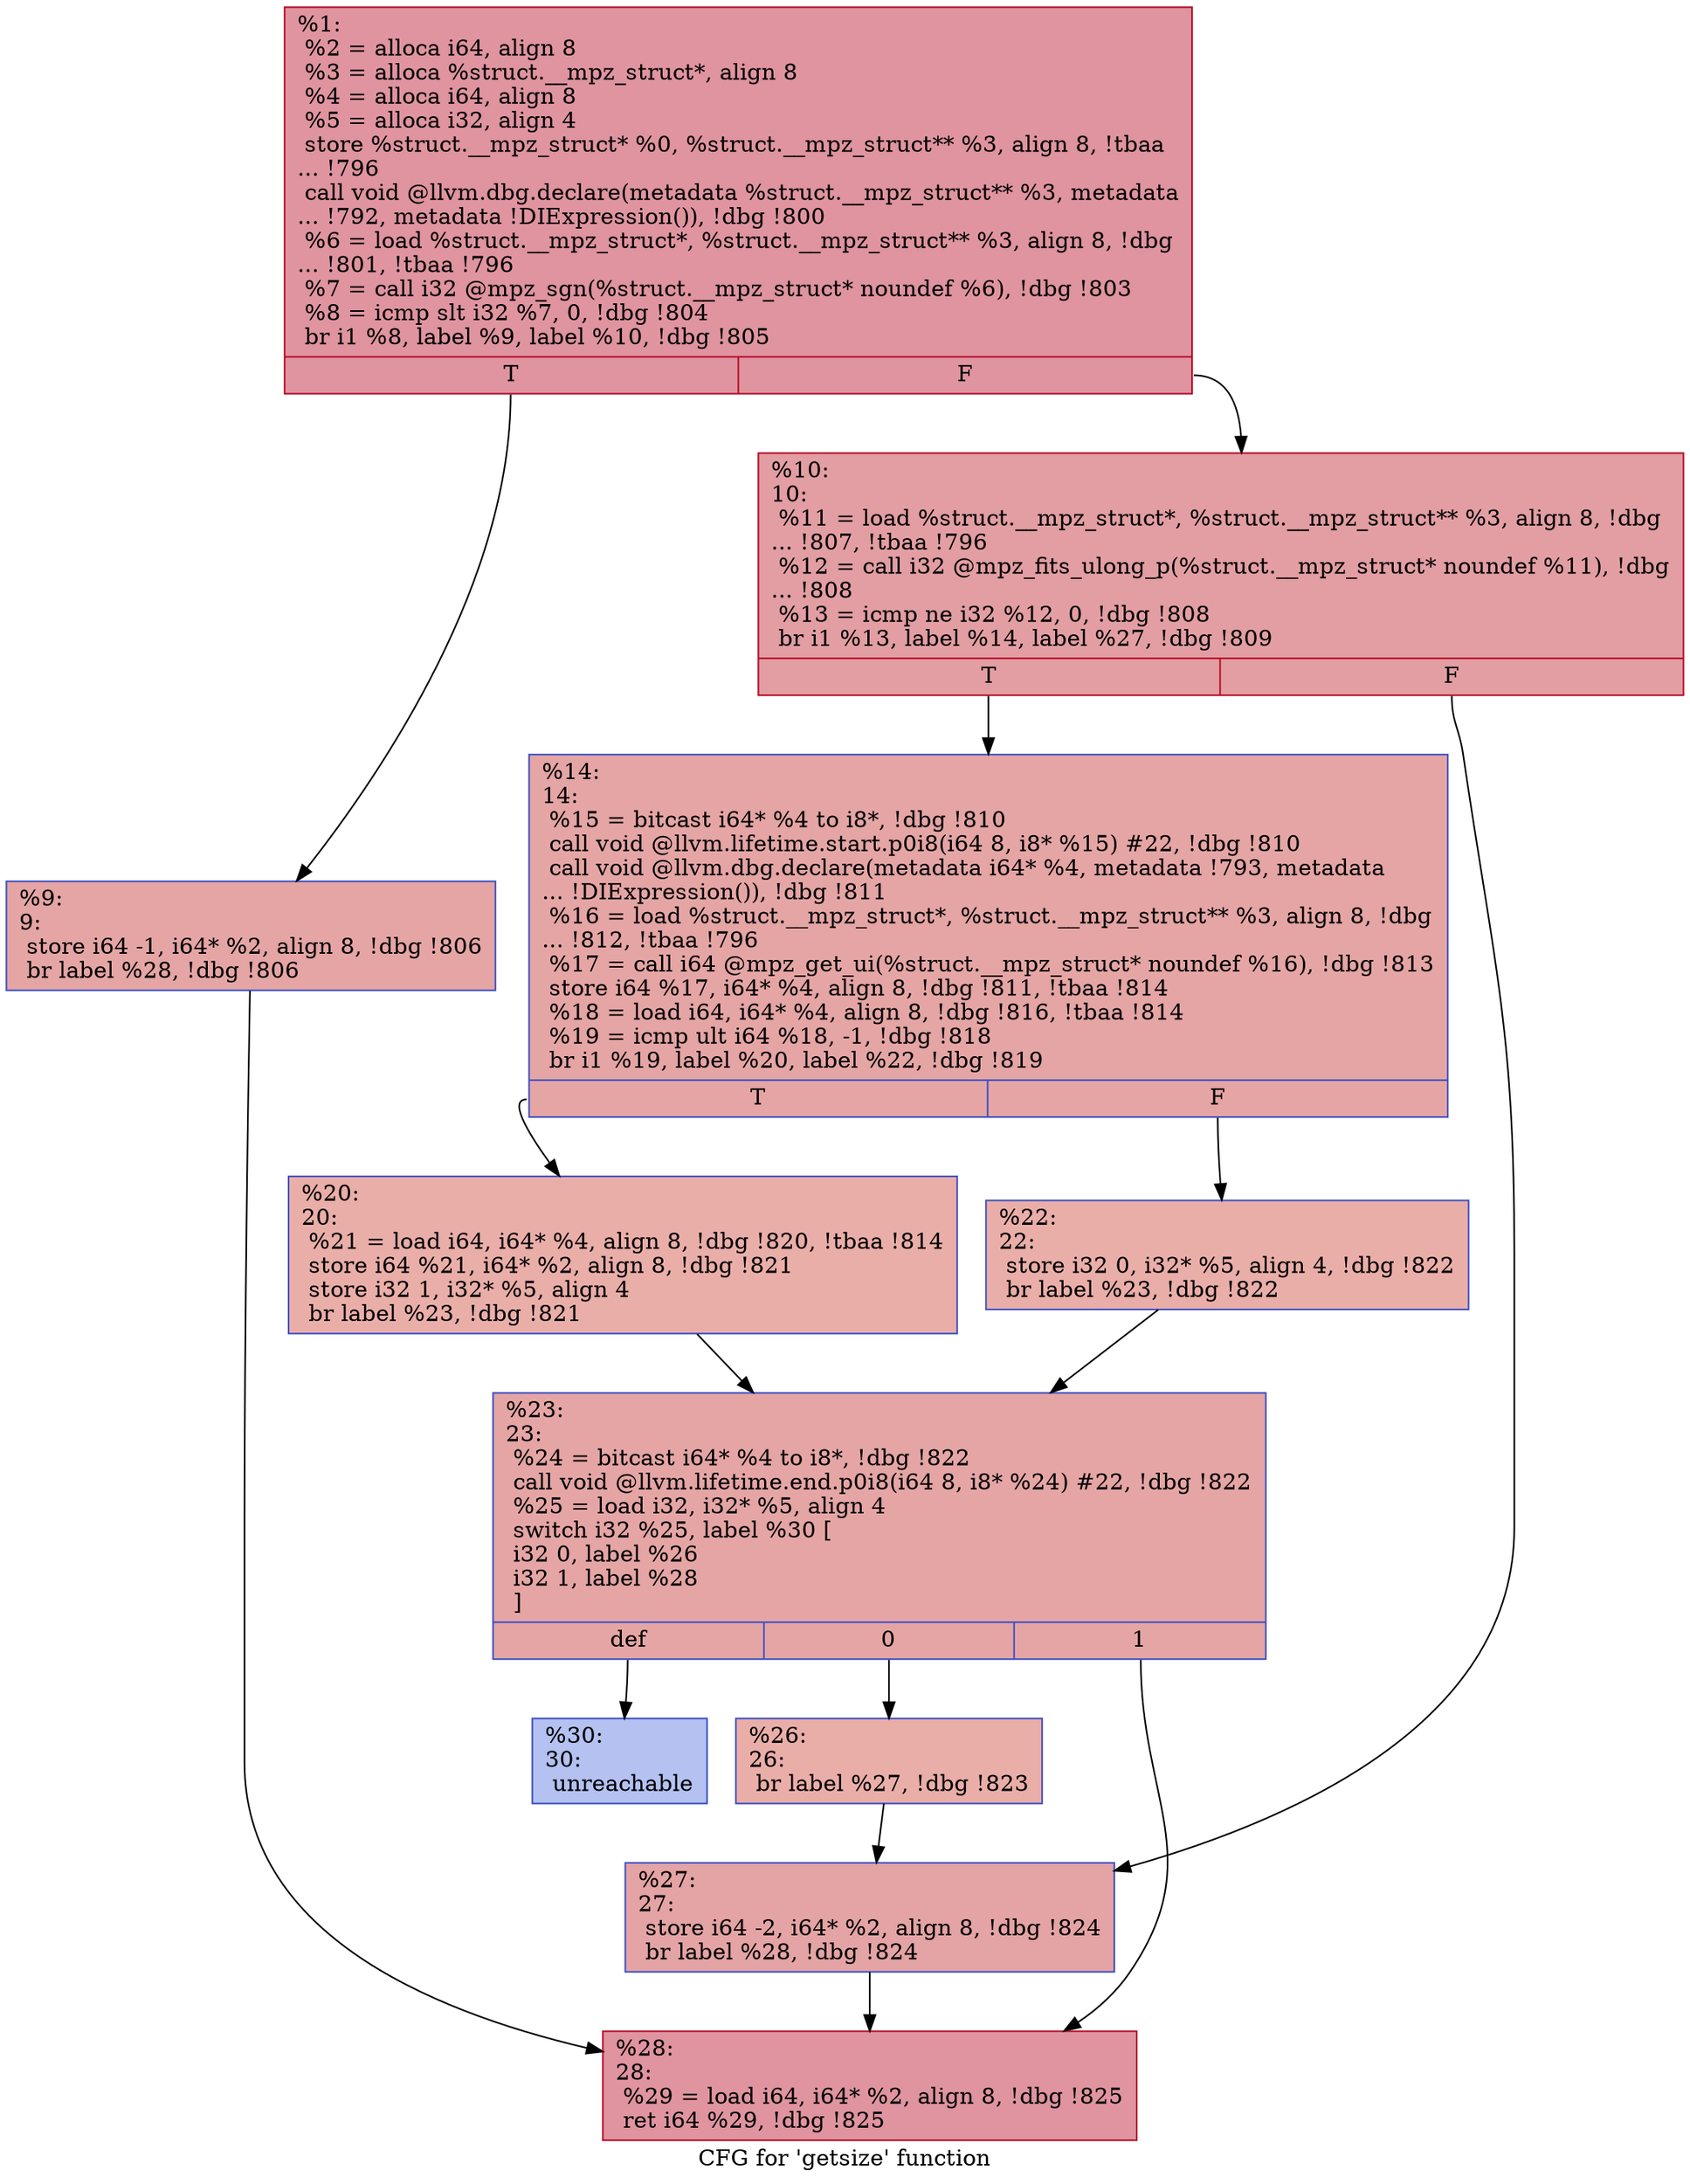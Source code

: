 digraph "CFG for 'getsize' function" {
	label="CFG for 'getsize' function";

	Node0x2542e00 [shape=record,color="#b70d28ff", style=filled, fillcolor="#b70d2870",label="{%1:\l  %2 = alloca i64, align 8\l  %3 = alloca %struct.__mpz_struct*, align 8\l  %4 = alloca i64, align 8\l  %5 = alloca i32, align 4\l  store %struct.__mpz_struct* %0, %struct.__mpz_struct** %3, align 8, !tbaa\l... !796\l  call void @llvm.dbg.declare(metadata %struct.__mpz_struct** %3, metadata\l... !792, metadata !DIExpression()), !dbg !800\l  %6 = load %struct.__mpz_struct*, %struct.__mpz_struct** %3, align 8, !dbg\l... !801, !tbaa !796\l  %7 = call i32 @mpz_sgn(%struct.__mpz_struct* noundef %6), !dbg !803\l  %8 = icmp slt i32 %7, 0, !dbg !804\l  br i1 %8, label %9, label %10, !dbg !805\l|{<s0>T|<s1>F}}"];
	Node0x2542e00:s0 -> Node0x2542fb0;
	Node0x2542e00:s1 -> Node0x2543000;
	Node0x2542fb0 [shape=record,color="#3d50c3ff", style=filled, fillcolor="#c5333470",label="{%9:\l9:                                                \l  store i64 -1, i64* %2, align 8, !dbg !806\l  br label %28, !dbg !806\l}"];
	Node0x2542fb0 -> Node0x2543230;
	Node0x2543000 [shape=record,color="#b70d28ff", style=filled, fillcolor="#be242e70",label="{%10:\l10:                                               \l  %11 = load %struct.__mpz_struct*, %struct.__mpz_struct** %3, align 8, !dbg\l... !807, !tbaa !796\l  %12 = call i32 @mpz_fits_ulong_p(%struct.__mpz_struct* noundef %11), !dbg\l... !808\l  %13 = icmp ne i32 %12, 0, !dbg !808\l  br i1 %13, label %14, label %27, !dbg !809\l|{<s0>T|<s1>F}}"];
	Node0x2543000:s0 -> Node0x2543050;
	Node0x2543000:s1 -> Node0x25431e0;
	Node0x2543050 [shape=record,color="#3d50c3ff", style=filled, fillcolor="#c5333470",label="{%14:\l14:                                               \l  %15 = bitcast i64* %4 to i8*, !dbg !810\l  call void @llvm.lifetime.start.p0i8(i64 8, i8* %15) #22, !dbg !810\l  call void @llvm.dbg.declare(metadata i64* %4, metadata !793, metadata\l... !DIExpression()), !dbg !811\l  %16 = load %struct.__mpz_struct*, %struct.__mpz_struct** %3, align 8, !dbg\l... !812, !tbaa !796\l  %17 = call i64 @mpz_get_ui(%struct.__mpz_struct* noundef %16), !dbg !813\l  store i64 %17, i64* %4, align 8, !dbg !811, !tbaa !814\l  %18 = load i64, i64* %4, align 8, !dbg !816, !tbaa !814\l  %19 = icmp ult i64 %18, -1, !dbg !818\l  br i1 %19, label %20, label %22, !dbg !819\l|{<s0>T|<s1>F}}"];
	Node0x2543050:s0 -> Node0x25430a0;
	Node0x2543050:s1 -> Node0x25430f0;
	Node0x25430a0 [shape=record,color="#3d50c3ff", style=filled, fillcolor="#d0473d70",label="{%20:\l20:                                               \l  %21 = load i64, i64* %4, align 8, !dbg !820, !tbaa !814\l  store i64 %21, i64* %2, align 8, !dbg !821\l  store i32 1, i32* %5, align 4\l  br label %23, !dbg !821\l}"];
	Node0x25430a0 -> Node0x2543140;
	Node0x25430f0 [shape=record,color="#3d50c3ff", style=filled, fillcolor="#d0473d70",label="{%22:\l22:                                               \l  store i32 0, i32* %5, align 4, !dbg !822\l  br label %23, !dbg !822\l}"];
	Node0x25430f0 -> Node0x2543140;
	Node0x2543140 [shape=record,color="#3d50c3ff", style=filled, fillcolor="#c5333470",label="{%23:\l23:                                               \l  %24 = bitcast i64* %4 to i8*, !dbg !822\l  call void @llvm.lifetime.end.p0i8(i64 8, i8* %24) #22, !dbg !822\l  %25 = load i32, i32* %5, align 4\l  switch i32 %25, label %30 [\l    i32 0, label %26\l    i32 1, label %28\l  ]\l|{<s0>def|<s1>0|<s2>1}}"];
	Node0x2543140:s0 -> Node0x2543280;
	Node0x2543140:s1 -> Node0x2543190;
	Node0x2543140:s2 -> Node0x2543230;
	Node0x2543190 [shape=record,color="#3d50c3ff", style=filled, fillcolor="#d0473d70",label="{%26:\l26:                                               \l  br label %27, !dbg !823\l}"];
	Node0x2543190 -> Node0x25431e0;
	Node0x25431e0 [shape=record,color="#3d50c3ff", style=filled, fillcolor="#c32e3170",label="{%27:\l27:                                               \l  store i64 -2, i64* %2, align 8, !dbg !824\l  br label %28, !dbg !824\l}"];
	Node0x25431e0 -> Node0x2543230;
	Node0x2543230 [shape=record,color="#b70d28ff", style=filled, fillcolor="#b70d2870",label="{%28:\l28:                                               \l  %29 = load i64, i64* %2, align 8, !dbg !825\l  ret i64 %29, !dbg !825\l}"];
	Node0x2543280 [shape=record,color="#3d50c3ff", style=filled, fillcolor="#5572df70",label="{%30:\l30:                                               \l  unreachable\l}"];
}
